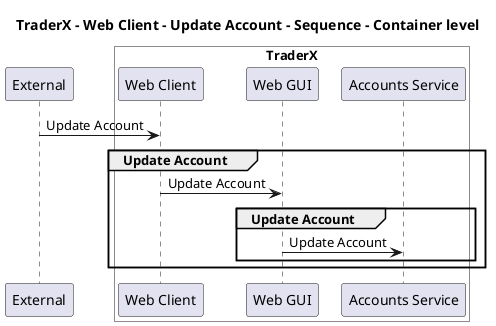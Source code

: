 @startuml

title TraderX - Web Client - Update Account - Sequence - Container level

participant "External" as C4InterFlow.SoftwareSystems.ExternalSystem

box "TraderX" #White
    participant "Web Client" as TraderX.SoftwareSystems.TraderX.Containers.WebClient
    participant "Web GUI" as TraderX.SoftwareSystems.TraderX.Containers.WebGUI
    participant "Accounts Service" as TraderX.SoftwareSystems.TraderX.Containers.AccountsService
end box


C4InterFlow.SoftwareSystems.ExternalSystem -> TraderX.SoftwareSystems.TraderX.Containers.WebClient : Update Account
group Update Account
TraderX.SoftwareSystems.TraderX.Containers.WebClient -> TraderX.SoftwareSystems.TraderX.Containers.WebGUI : Update Account
group Update Account
TraderX.SoftwareSystems.TraderX.Containers.WebGUI -> TraderX.SoftwareSystems.TraderX.Containers.AccountsService : Update Account
end
end


@enduml

